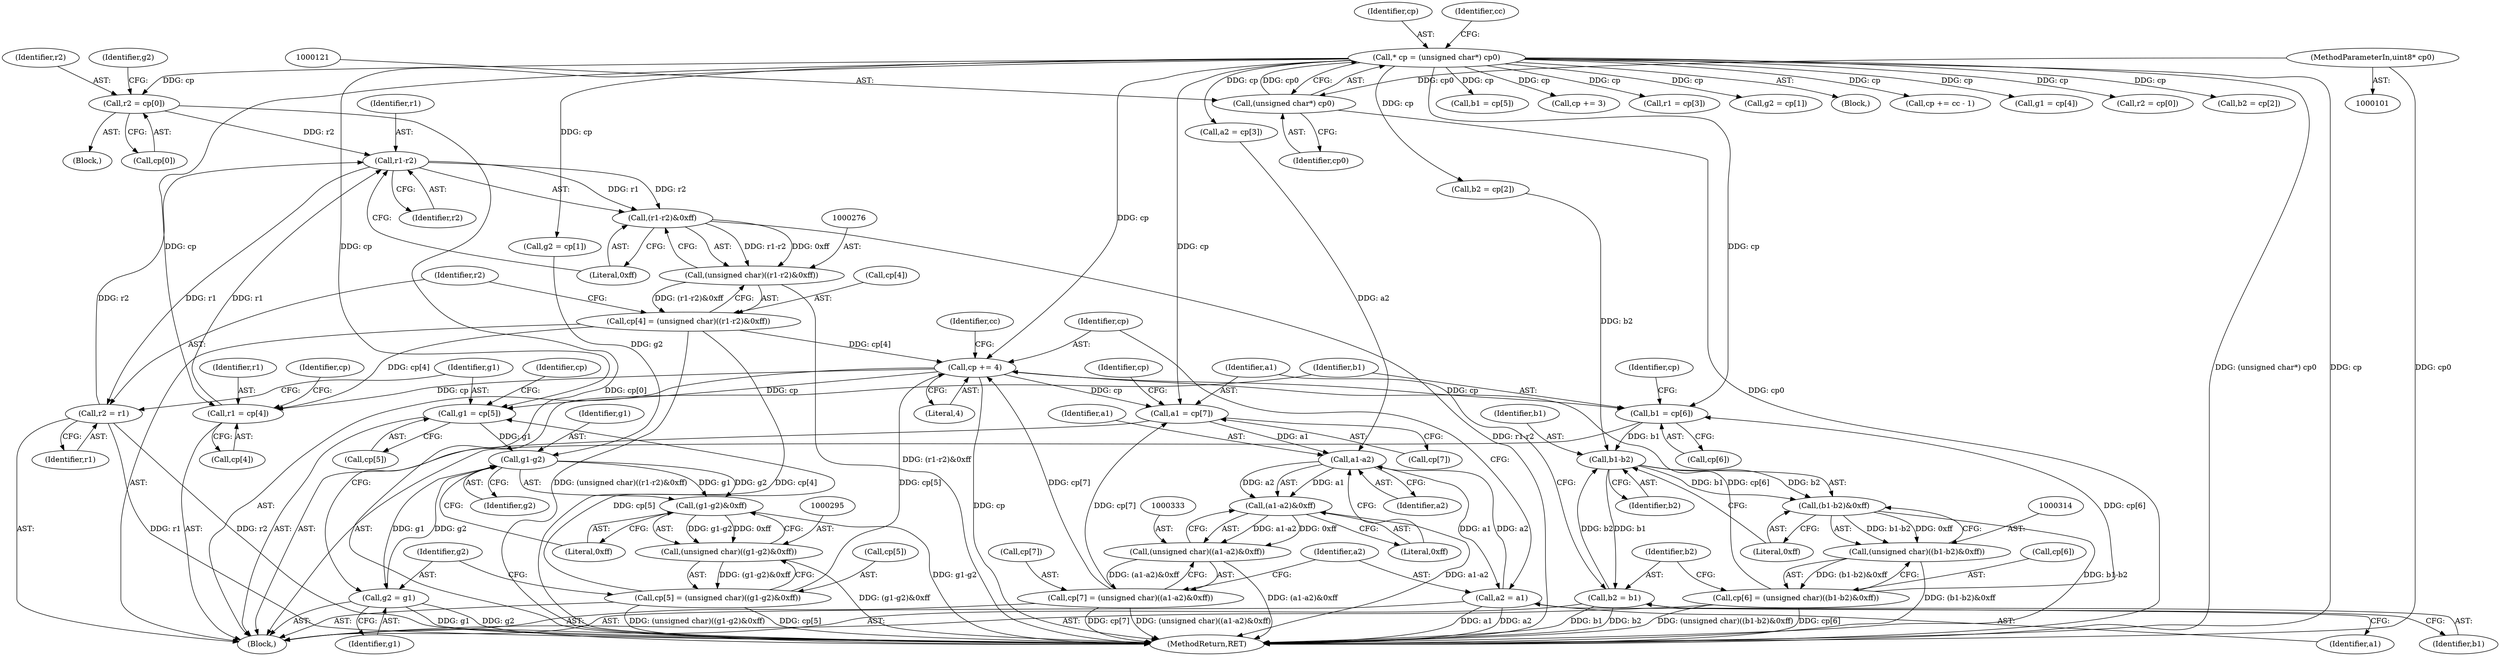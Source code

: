 digraph "0_libtiff_3ca657a8793dd011bf869695d72ad31c779c3cc1_10@pointer" {
"1000241" [label="(Call,r2 = cp[0])"];
"1000118" [label="(Call,* cp = (unsigned char*) cp0)"];
"1000120" [label="(Call,(unsigned char*) cp0)"];
"1000103" [label="(MethodParameterIn,uint8* cp0)"];
"1000278" [label="(Call,r1-r2)"];
"1000277" [label="(Call,(r1-r2)&0xff)"];
"1000275" [label="(Call,(unsigned char)((r1-r2)&0xff))"];
"1000271" [label="(Call,cp[4] = (unsigned char)((r1-r2)&0xff))"];
"1000266" [label="(Call,r1 = cp[4])"];
"1000342" [label="(Call,cp += 4)"];
"1000285" [label="(Call,g1 = cp[5])"];
"1000297" [label="(Call,g1-g2)"];
"1000296" [label="(Call,(g1-g2)&0xff)"];
"1000294" [label="(Call,(unsigned char)((g1-g2)&0xff))"];
"1000290" [label="(Call,cp[5] = (unsigned char)((g1-g2)&0xff))"];
"1000301" [label="(Call,g2 = g1)"];
"1000304" [label="(Call,b1 = cp[6])"];
"1000316" [label="(Call,b1-b2)"];
"1000315" [label="(Call,(b1-b2)&0xff)"];
"1000313" [label="(Call,(unsigned char)((b1-b2)&0xff))"];
"1000309" [label="(Call,cp[6] = (unsigned char)((b1-b2)&0xff))"];
"1000320" [label="(Call,b2 = b1)"];
"1000323" [label="(Call,a1 = cp[7])"];
"1000335" [label="(Call,a1-a2)"];
"1000334" [label="(Call,(a1-a2)&0xff)"];
"1000332" [label="(Call,(unsigned char)((a1-a2)&0xff))"];
"1000328" [label="(Call,cp[7] = (unsigned char)((a1-a2)&0xff))"];
"1000339" [label="(Call,a2 = a1)"];
"1000282" [label="(Call,r2 = r1)"];
"1000283" [label="(Identifier,r2)"];
"1000241" [label="(Call,r2 = cp[0])"];
"1000275" [label="(Call,(unsigned char)((r1-r2)&0xff))"];
"1000279" [label="(Identifier,r1)"];
"1000277" [label="(Call,(r1-r2)&0xff)"];
"1000118" [label="(Call,* cp = (unsigned char*) cp0)"];
"1000203" [label="(Call,b1 = cp[5])"];
"1000335" [label="(Call,a1-a2)"];
"1000272" [label="(Call,cp[4])"];
"1000302" [label="(Identifier,g2)"];
"1000301" [label="(Call,g2 = g1)"];
"1000332" [label="(Call,(unsigned char)((a1-a2)&0xff))"];
"1000298" [label="(Identifier,g1)"];
"1000297" [label="(Call,g1-g2)"];
"1000268" [label="(Call,cp[4])"];
"1000325" [label="(Call,cp[7])"];
"1000322" [label="(Identifier,b1)"];
"1000222" [label="(Call,cp += 3)"];
"1000316" [label="(Call,b1-b2)"];
"1000339" [label="(Call,a2 = a1)"];
"1000165" [label="(Call,r1 = cp[3])"];
"1000299" [label="(Identifier,g2)"];
"1000330" [label="(Identifier,cp)"];
"1000336" [label="(Identifier,a1)"];
"1000265" [label="(Block,)"];
"1000329" [label="(Call,cp[7])"];
"1000324" [label="(Identifier,a1)"];
"1000286" [label="(Identifier,g1)"];
"1000152" [label="(Call,g2 = cp[1])"];
"1000253" [label="(Call,b2 = cp[2])"];
"1000381" [label="(MethodReturn,RET)"];
"1000119" [label="(Identifier,cp)"];
"1000120" [label="(Call,(unsigned char*) cp0)"];
"1000105" [label="(Block,)"];
"1000341" [label="(Identifier,a1)"];
"1000259" [label="(Call,a2 = cp[3])"];
"1000235" [label="(Block,)"];
"1000323" [label="(Call,a1 = cp[7])"];
"1000352" [label="(Call,cp += cc - 1)"];
"1000242" [label="(Identifier,r2)"];
"1000306" [label="(Call,cp[6])"];
"1000282" [label="(Call,r2 = r1)"];
"1000284" [label="(Identifier,r1)"];
"1000300" [label="(Literal,0xff)"];
"1000287" [label="(Call,cp[5])"];
"1000303" [label="(Identifier,g1)"];
"1000334" [label="(Call,(a1-a2)&0xff)"];
"1000305" [label="(Identifier,b1)"];
"1000267" [label="(Identifier,r1)"];
"1000285" [label="(Call,g1 = cp[5])"];
"1000291" [label="(Call,cp[5])"];
"1000184" [label="(Call,g1 = cp[4])"];
"1000309" [label="(Call,cp[6] = (unsigned char)((b1-b2)&0xff))"];
"1000343" [label="(Identifier,cp)"];
"1000342" [label="(Call,cp += 4)"];
"1000337" [label="(Identifier,a2)"];
"1000292" [label="(Identifier,cp)"];
"1000266" [label="(Call,r1 = cp[4])"];
"1000344" [label="(Literal,4)"];
"1000315" [label="(Call,(b1-b2)&0xff)"];
"1000126" [label="(Identifier,cc)"];
"1000248" [label="(Identifier,g2)"];
"1000318" [label="(Identifier,b2)"];
"1000146" [label="(Call,r2 = cp[0])"];
"1000290" [label="(Call,cp[5] = (unsigned char)((g1-g2)&0xff))"];
"1000158" [label="(Call,b2 = cp[2])"];
"1000271" [label="(Call,cp[4] = (unsigned char)((r1-r2)&0xff))"];
"1000304" [label="(Call,b1 = cp[6])"];
"1000122" [label="(Identifier,cp0)"];
"1000320" [label="(Call,b2 = b1)"];
"1000347" [label="(Identifier,cc)"];
"1000294" [label="(Call,(unsigned char)((g1-g2)&0xff))"];
"1000338" [label="(Literal,0xff)"];
"1000280" [label="(Identifier,r2)"];
"1000321" [label="(Identifier,b2)"];
"1000313" [label="(Call,(unsigned char)((b1-b2)&0xff))"];
"1000296" [label="(Call,(g1-g2)&0xff)"];
"1000247" [label="(Call,g2 = cp[1])"];
"1000311" [label="(Identifier,cp)"];
"1000281" [label="(Literal,0xff)"];
"1000328" [label="(Call,cp[7] = (unsigned char)((a1-a2)&0xff))"];
"1000103" [label="(MethodParameterIn,uint8* cp0)"];
"1000273" [label="(Identifier,cp)"];
"1000319" [label="(Literal,0xff)"];
"1000243" [label="(Call,cp[0])"];
"1000340" [label="(Identifier,a2)"];
"1000317" [label="(Identifier,b1)"];
"1000278" [label="(Call,r1-r2)"];
"1000310" [label="(Call,cp[6])"];
"1000241" -> "1000235"  [label="AST: "];
"1000241" -> "1000243"  [label="CFG: "];
"1000242" -> "1000241"  [label="AST: "];
"1000243" -> "1000241"  [label="AST: "];
"1000248" -> "1000241"  [label="CFG: "];
"1000241" -> "1000381"  [label="DDG: cp[0]"];
"1000118" -> "1000241"  [label="DDG: cp"];
"1000241" -> "1000278"  [label="DDG: r2"];
"1000118" -> "1000105"  [label="AST: "];
"1000118" -> "1000120"  [label="CFG: "];
"1000119" -> "1000118"  [label="AST: "];
"1000120" -> "1000118"  [label="AST: "];
"1000126" -> "1000118"  [label="CFG: "];
"1000118" -> "1000381"  [label="DDG: (unsigned char*) cp0"];
"1000118" -> "1000381"  [label="DDG: cp"];
"1000120" -> "1000118"  [label="DDG: cp0"];
"1000118" -> "1000146"  [label="DDG: cp"];
"1000118" -> "1000152"  [label="DDG: cp"];
"1000118" -> "1000158"  [label="DDG: cp"];
"1000118" -> "1000165"  [label="DDG: cp"];
"1000118" -> "1000184"  [label="DDG: cp"];
"1000118" -> "1000203"  [label="DDG: cp"];
"1000118" -> "1000222"  [label="DDG: cp"];
"1000118" -> "1000247"  [label="DDG: cp"];
"1000118" -> "1000253"  [label="DDG: cp"];
"1000118" -> "1000259"  [label="DDG: cp"];
"1000118" -> "1000266"  [label="DDG: cp"];
"1000118" -> "1000285"  [label="DDG: cp"];
"1000118" -> "1000304"  [label="DDG: cp"];
"1000118" -> "1000323"  [label="DDG: cp"];
"1000118" -> "1000342"  [label="DDG: cp"];
"1000118" -> "1000352"  [label="DDG: cp"];
"1000120" -> "1000122"  [label="CFG: "];
"1000121" -> "1000120"  [label="AST: "];
"1000122" -> "1000120"  [label="AST: "];
"1000120" -> "1000381"  [label="DDG: cp0"];
"1000103" -> "1000120"  [label="DDG: cp0"];
"1000103" -> "1000101"  [label="AST: "];
"1000103" -> "1000381"  [label="DDG: cp0"];
"1000278" -> "1000277"  [label="AST: "];
"1000278" -> "1000280"  [label="CFG: "];
"1000279" -> "1000278"  [label="AST: "];
"1000280" -> "1000278"  [label="AST: "];
"1000281" -> "1000278"  [label="CFG: "];
"1000278" -> "1000277"  [label="DDG: r1"];
"1000278" -> "1000277"  [label="DDG: r2"];
"1000266" -> "1000278"  [label="DDG: r1"];
"1000282" -> "1000278"  [label="DDG: r2"];
"1000278" -> "1000282"  [label="DDG: r1"];
"1000277" -> "1000275"  [label="AST: "];
"1000277" -> "1000281"  [label="CFG: "];
"1000281" -> "1000277"  [label="AST: "];
"1000275" -> "1000277"  [label="CFG: "];
"1000277" -> "1000381"  [label="DDG: r1-r2"];
"1000277" -> "1000275"  [label="DDG: r1-r2"];
"1000277" -> "1000275"  [label="DDG: 0xff"];
"1000275" -> "1000271"  [label="AST: "];
"1000276" -> "1000275"  [label="AST: "];
"1000271" -> "1000275"  [label="CFG: "];
"1000275" -> "1000381"  [label="DDG: (r1-r2)&0xff"];
"1000275" -> "1000271"  [label="DDG: (r1-r2)&0xff"];
"1000271" -> "1000265"  [label="AST: "];
"1000272" -> "1000271"  [label="AST: "];
"1000283" -> "1000271"  [label="CFG: "];
"1000271" -> "1000381"  [label="DDG: (unsigned char)((r1-r2)&0xff)"];
"1000271" -> "1000381"  [label="DDG: cp[4]"];
"1000271" -> "1000266"  [label="DDG: cp[4]"];
"1000271" -> "1000342"  [label="DDG: cp[4]"];
"1000266" -> "1000265"  [label="AST: "];
"1000266" -> "1000268"  [label="CFG: "];
"1000267" -> "1000266"  [label="AST: "];
"1000268" -> "1000266"  [label="AST: "];
"1000273" -> "1000266"  [label="CFG: "];
"1000342" -> "1000266"  [label="DDG: cp"];
"1000342" -> "1000265"  [label="AST: "];
"1000342" -> "1000344"  [label="CFG: "];
"1000343" -> "1000342"  [label="AST: "];
"1000344" -> "1000342"  [label="AST: "];
"1000347" -> "1000342"  [label="CFG: "];
"1000342" -> "1000381"  [label="DDG: cp"];
"1000342" -> "1000285"  [label="DDG: cp"];
"1000342" -> "1000304"  [label="DDG: cp"];
"1000342" -> "1000323"  [label="DDG: cp"];
"1000309" -> "1000342"  [label="DDG: cp[6]"];
"1000290" -> "1000342"  [label="DDG: cp[5]"];
"1000328" -> "1000342"  [label="DDG: cp[7]"];
"1000285" -> "1000265"  [label="AST: "];
"1000285" -> "1000287"  [label="CFG: "];
"1000286" -> "1000285"  [label="AST: "];
"1000287" -> "1000285"  [label="AST: "];
"1000292" -> "1000285"  [label="CFG: "];
"1000290" -> "1000285"  [label="DDG: cp[5]"];
"1000285" -> "1000297"  [label="DDG: g1"];
"1000297" -> "1000296"  [label="AST: "];
"1000297" -> "1000299"  [label="CFG: "];
"1000298" -> "1000297"  [label="AST: "];
"1000299" -> "1000297"  [label="AST: "];
"1000300" -> "1000297"  [label="CFG: "];
"1000297" -> "1000296"  [label="DDG: g1"];
"1000297" -> "1000296"  [label="DDG: g2"];
"1000247" -> "1000297"  [label="DDG: g2"];
"1000301" -> "1000297"  [label="DDG: g2"];
"1000297" -> "1000301"  [label="DDG: g1"];
"1000296" -> "1000294"  [label="AST: "];
"1000296" -> "1000300"  [label="CFG: "];
"1000300" -> "1000296"  [label="AST: "];
"1000294" -> "1000296"  [label="CFG: "];
"1000296" -> "1000381"  [label="DDG: g1-g2"];
"1000296" -> "1000294"  [label="DDG: g1-g2"];
"1000296" -> "1000294"  [label="DDG: 0xff"];
"1000294" -> "1000290"  [label="AST: "];
"1000295" -> "1000294"  [label="AST: "];
"1000290" -> "1000294"  [label="CFG: "];
"1000294" -> "1000381"  [label="DDG: (g1-g2)&0xff"];
"1000294" -> "1000290"  [label="DDG: (g1-g2)&0xff"];
"1000290" -> "1000265"  [label="AST: "];
"1000291" -> "1000290"  [label="AST: "];
"1000302" -> "1000290"  [label="CFG: "];
"1000290" -> "1000381"  [label="DDG: cp[5]"];
"1000290" -> "1000381"  [label="DDG: (unsigned char)((g1-g2)&0xff)"];
"1000301" -> "1000265"  [label="AST: "];
"1000301" -> "1000303"  [label="CFG: "];
"1000302" -> "1000301"  [label="AST: "];
"1000303" -> "1000301"  [label="AST: "];
"1000305" -> "1000301"  [label="CFG: "];
"1000301" -> "1000381"  [label="DDG: g1"];
"1000301" -> "1000381"  [label="DDG: g2"];
"1000304" -> "1000265"  [label="AST: "];
"1000304" -> "1000306"  [label="CFG: "];
"1000305" -> "1000304"  [label="AST: "];
"1000306" -> "1000304"  [label="AST: "];
"1000311" -> "1000304"  [label="CFG: "];
"1000309" -> "1000304"  [label="DDG: cp[6]"];
"1000304" -> "1000316"  [label="DDG: b1"];
"1000316" -> "1000315"  [label="AST: "];
"1000316" -> "1000318"  [label="CFG: "];
"1000317" -> "1000316"  [label="AST: "];
"1000318" -> "1000316"  [label="AST: "];
"1000319" -> "1000316"  [label="CFG: "];
"1000316" -> "1000315"  [label="DDG: b1"];
"1000316" -> "1000315"  [label="DDG: b2"];
"1000253" -> "1000316"  [label="DDG: b2"];
"1000320" -> "1000316"  [label="DDG: b2"];
"1000316" -> "1000320"  [label="DDG: b1"];
"1000315" -> "1000313"  [label="AST: "];
"1000315" -> "1000319"  [label="CFG: "];
"1000319" -> "1000315"  [label="AST: "];
"1000313" -> "1000315"  [label="CFG: "];
"1000315" -> "1000381"  [label="DDG: b1-b2"];
"1000315" -> "1000313"  [label="DDG: b1-b2"];
"1000315" -> "1000313"  [label="DDG: 0xff"];
"1000313" -> "1000309"  [label="AST: "];
"1000314" -> "1000313"  [label="AST: "];
"1000309" -> "1000313"  [label="CFG: "];
"1000313" -> "1000381"  [label="DDG: (b1-b2)&0xff"];
"1000313" -> "1000309"  [label="DDG: (b1-b2)&0xff"];
"1000309" -> "1000265"  [label="AST: "];
"1000310" -> "1000309"  [label="AST: "];
"1000321" -> "1000309"  [label="CFG: "];
"1000309" -> "1000381"  [label="DDG: cp[6]"];
"1000309" -> "1000381"  [label="DDG: (unsigned char)((b1-b2)&0xff)"];
"1000320" -> "1000265"  [label="AST: "];
"1000320" -> "1000322"  [label="CFG: "];
"1000321" -> "1000320"  [label="AST: "];
"1000322" -> "1000320"  [label="AST: "];
"1000324" -> "1000320"  [label="CFG: "];
"1000320" -> "1000381"  [label="DDG: b1"];
"1000320" -> "1000381"  [label="DDG: b2"];
"1000323" -> "1000265"  [label="AST: "];
"1000323" -> "1000325"  [label="CFG: "];
"1000324" -> "1000323"  [label="AST: "];
"1000325" -> "1000323"  [label="AST: "];
"1000330" -> "1000323"  [label="CFG: "];
"1000328" -> "1000323"  [label="DDG: cp[7]"];
"1000323" -> "1000335"  [label="DDG: a1"];
"1000335" -> "1000334"  [label="AST: "];
"1000335" -> "1000337"  [label="CFG: "];
"1000336" -> "1000335"  [label="AST: "];
"1000337" -> "1000335"  [label="AST: "];
"1000338" -> "1000335"  [label="CFG: "];
"1000335" -> "1000334"  [label="DDG: a1"];
"1000335" -> "1000334"  [label="DDG: a2"];
"1000259" -> "1000335"  [label="DDG: a2"];
"1000339" -> "1000335"  [label="DDG: a2"];
"1000335" -> "1000339"  [label="DDG: a1"];
"1000334" -> "1000332"  [label="AST: "];
"1000334" -> "1000338"  [label="CFG: "];
"1000338" -> "1000334"  [label="AST: "];
"1000332" -> "1000334"  [label="CFG: "];
"1000334" -> "1000381"  [label="DDG: a1-a2"];
"1000334" -> "1000332"  [label="DDG: a1-a2"];
"1000334" -> "1000332"  [label="DDG: 0xff"];
"1000332" -> "1000328"  [label="AST: "];
"1000333" -> "1000332"  [label="AST: "];
"1000328" -> "1000332"  [label="CFG: "];
"1000332" -> "1000381"  [label="DDG: (a1-a2)&0xff"];
"1000332" -> "1000328"  [label="DDG: (a1-a2)&0xff"];
"1000328" -> "1000265"  [label="AST: "];
"1000329" -> "1000328"  [label="AST: "];
"1000340" -> "1000328"  [label="CFG: "];
"1000328" -> "1000381"  [label="DDG: (unsigned char)((a1-a2)&0xff)"];
"1000328" -> "1000381"  [label="DDG: cp[7]"];
"1000339" -> "1000265"  [label="AST: "];
"1000339" -> "1000341"  [label="CFG: "];
"1000340" -> "1000339"  [label="AST: "];
"1000341" -> "1000339"  [label="AST: "];
"1000343" -> "1000339"  [label="CFG: "];
"1000339" -> "1000381"  [label="DDG: a2"];
"1000339" -> "1000381"  [label="DDG: a1"];
"1000282" -> "1000265"  [label="AST: "];
"1000282" -> "1000284"  [label="CFG: "];
"1000283" -> "1000282"  [label="AST: "];
"1000284" -> "1000282"  [label="AST: "];
"1000286" -> "1000282"  [label="CFG: "];
"1000282" -> "1000381"  [label="DDG: r1"];
"1000282" -> "1000381"  [label="DDG: r2"];
}
